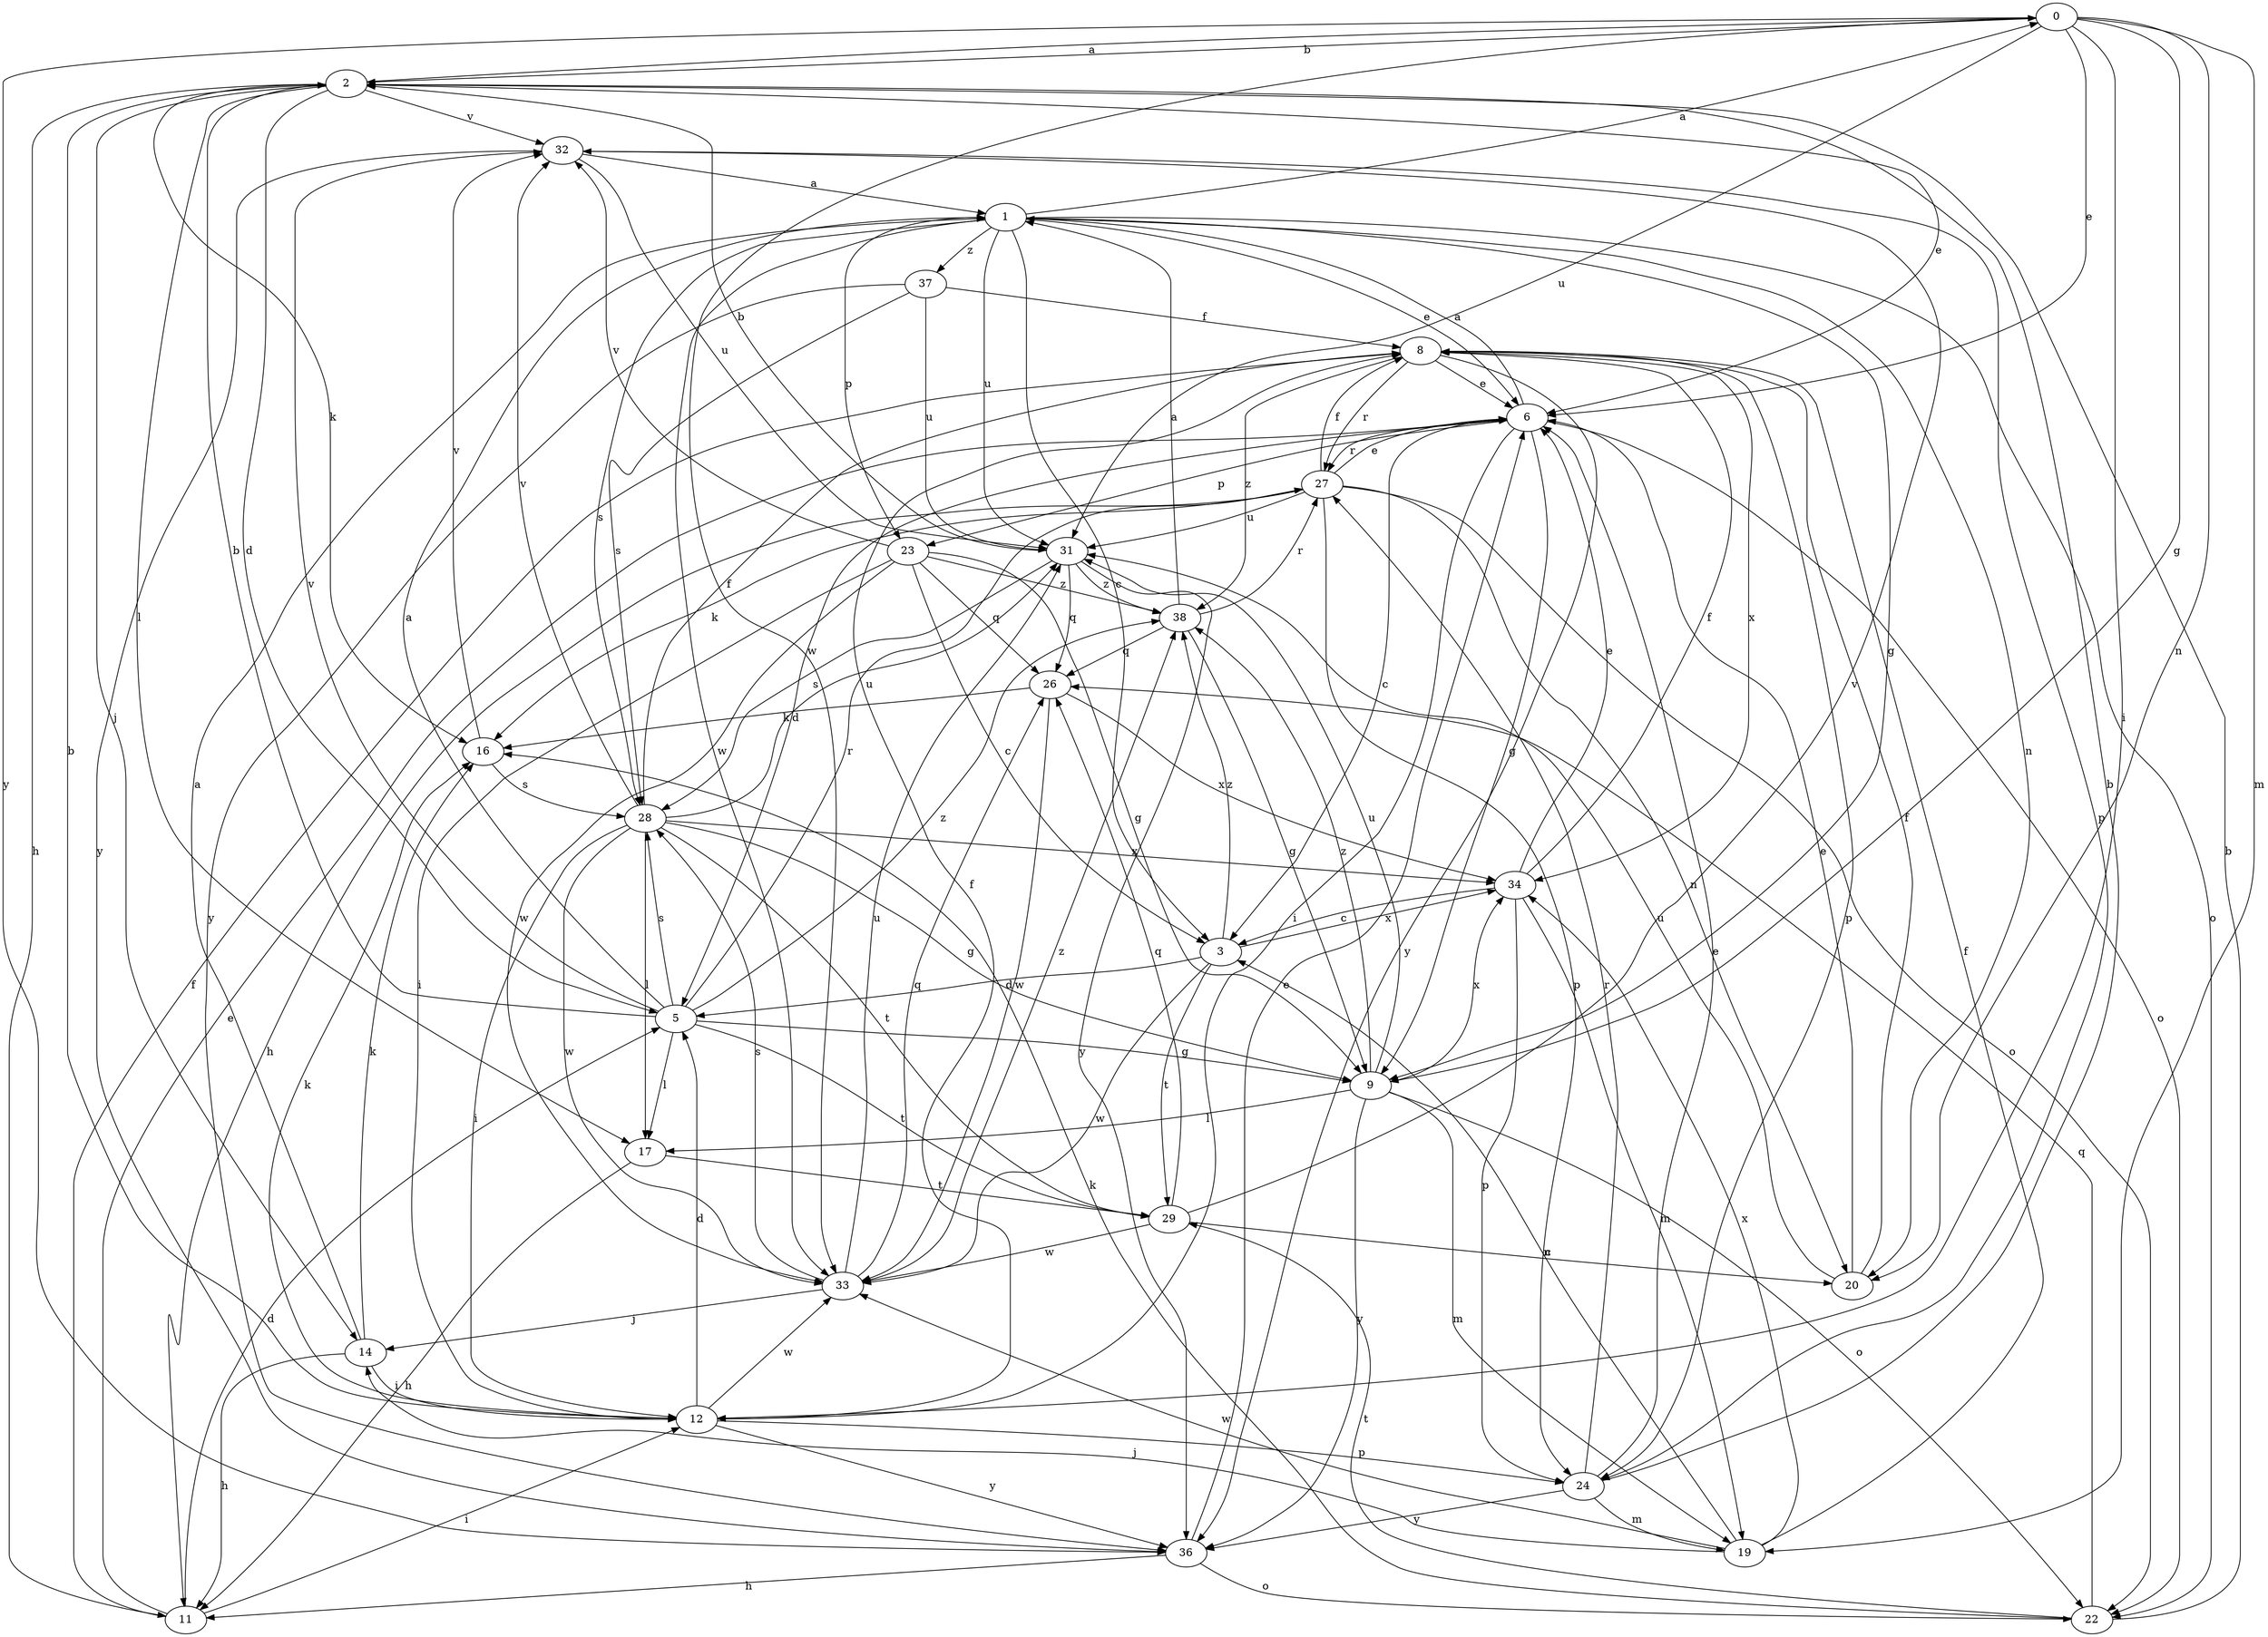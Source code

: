 strict digraph  {
0;
1;
2;
3;
5;
6;
8;
9;
11;
12;
14;
16;
17;
19;
20;
22;
23;
24;
26;
27;
28;
29;
31;
32;
33;
34;
36;
37;
38;
0 -> 2  [label=b];
0 -> 6  [label=e];
0 -> 9  [label=g];
0 -> 12  [label=i];
0 -> 19  [label=m];
0 -> 20  [label=n];
0 -> 31  [label=u];
0 -> 33  [label=w];
0 -> 36  [label=y];
1 -> 0  [label=a];
1 -> 3  [label=c];
1 -> 6  [label=e];
1 -> 9  [label=g];
1 -> 20  [label=n];
1 -> 22  [label=o];
1 -> 23  [label=p];
1 -> 28  [label=s];
1 -> 31  [label=u];
1 -> 33  [label=w];
1 -> 37  [label=z];
2 -> 0  [label=a];
2 -> 5  [label=d];
2 -> 6  [label=e];
2 -> 11  [label=h];
2 -> 14  [label=j];
2 -> 16  [label=k];
2 -> 17  [label=l];
2 -> 32  [label=v];
3 -> 5  [label=d];
3 -> 29  [label=t];
3 -> 33  [label=w];
3 -> 34  [label=x];
3 -> 38  [label=z];
5 -> 1  [label=a];
5 -> 2  [label=b];
5 -> 9  [label=g];
5 -> 17  [label=l];
5 -> 27  [label=r];
5 -> 28  [label=s];
5 -> 29  [label=t];
5 -> 32  [label=v];
5 -> 38  [label=z];
6 -> 1  [label=a];
6 -> 3  [label=c];
6 -> 5  [label=d];
6 -> 9  [label=g];
6 -> 12  [label=i];
6 -> 22  [label=o];
6 -> 23  [label=p];
6 -> 27  [label=r];
8 -> 6  [label=e];
8 -> 24  [label=p];
8 -> 27  [label=r];
8 -> 34  [label=x];
8 -> 36  [label=y];
8 -> 38  [label=z];
9 -> 17  [label=l];
9 -> 19  [label=m];
9 -> 22  [label=o];
9 -> 31  [label=u];
9 -> 34  [label=x];
9 -> 36  [label=y];
9 -> 38  [label=z];
11 -> 5  [label=d];
11 -> 6  [label=e];
11 -> 8  [label=f];
11 -> 12  [label=i];
12 -> 2  [label=b];
12 -> 5  [label=d];
12 -> 8  [label=f];
12 -> 16  [label=k];
12 -> 24  [label=p];
12 -> 33  [label=w];
12 -> 36  [label=y];
14 -> 1  [label=a];
14 -> 11  [label=h];
14 -> 12  [label=i];
14 -> 16  [label=k];
16 -> 28  [label=s];
16 -> 32  [label=v];
17 -> 11  [label=h];
17 -> 29  [label=t];
19 -> 3  [label=c];
19 -> 8  [label=f];
19 -> 14  [label=j];
19 -> 33  [label=w];
19 -> 34  [label=x];
20 -> 6  [label=e];
20 -> 8  [label=f];
20 -> 31  [label=u];
22 -> 2  [label=b];
22 -> 16  [label=k];
22 -> 26  [label=q];
22 -> 29  [label=t];
23 -> 3  [label=c];
23 -> 9  [label=g];
23 -> 12  [label=i];
23 -> 26  [label=q];
23 -> 32  [label=v];
23 -> 33  [label=w];
23 -> 38  [label=z];
24 -> 2  [label=b];
24 -> 6  [label=e];
24 -> 19  [label=m];
24 -> 27  [label=r];
24 -> 36  [label=y];
26 -> 16  [label=k];
26 -> 33  [label=w];
26 -> 34  [label=x];
27 -> 6  [label=e];
27 -> 8  [label=f];
27 -> 11  [label=h];
27 -> 16  [label=k];
27 -> 20  [label=n];
27 -> 22  [label=o];
27 -> 24  [label=p];
27 -> 31  [label=u];
28 -> 8  [label=f];
28 -> 9  [label=g];
28 -> 12  [label=i];
28 -> 17  [label=l];
28 -> 29  [label=t];
28 -> 31  [label=u];
28 -> 32  [label=v];
28 -> 33  [label=w];
28 -> 34  [label=x];
29 -> 20  [label=n];
29 -> 26  [label=q];
29 -> 32  [label=v];
29 -> 33  [label=w];
31 -> 2  [label=b];
31 -> 26  [label=q];
31 -> 28  [label=s];
31 -> 36  [label=y];
31 -> 38  [label=z];
32 -> 1  [label=a];
32 -> 24  [label=p];
32 -> 31  [label=u];
32 -> 36  [label=y];
33 -> 14  [label=j];
33 -> 26  [label=q];
33 -> 28  [label=s];
33 -> 31  [label=u];
33 -> 38  [label=z];
34 -> 3  [label=c];
34 -> 6  [label=e];
34 -> 8  [label=f];
34 -> 19  [label=m];
34 -> 24  [label=p];
36 -> 6  [label=e];
36 -> 11  [label=h];
36 -> 22  [label=o];
37 -> 8  [label=f];
37 -> 28  [label=s];
37 -> 31  [label=u];
37 -> 36  [label=y];
38 -> 1  [label=a];
38 -> 9  [label=g];
38 -> 26  [label=q];
38 -> 27  [label=r];
}
